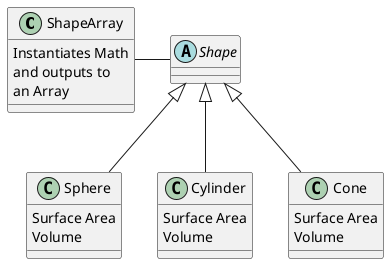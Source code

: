 @startuml
ShapeArray - Shape

Shape  <|-- Sphere
Shape  <|-- Cylinder
Shape  <|-- Cone

class Sphere {
    Surface Area
    Volume
}

class Cylinder {
    Surface Area
    Volume
}


class Cone {
    Surface Area
    Volume
}

class ShapeArray {
    Instantiates Math
    and outputs to
    an Array
}

abstract class Shape

@enduml